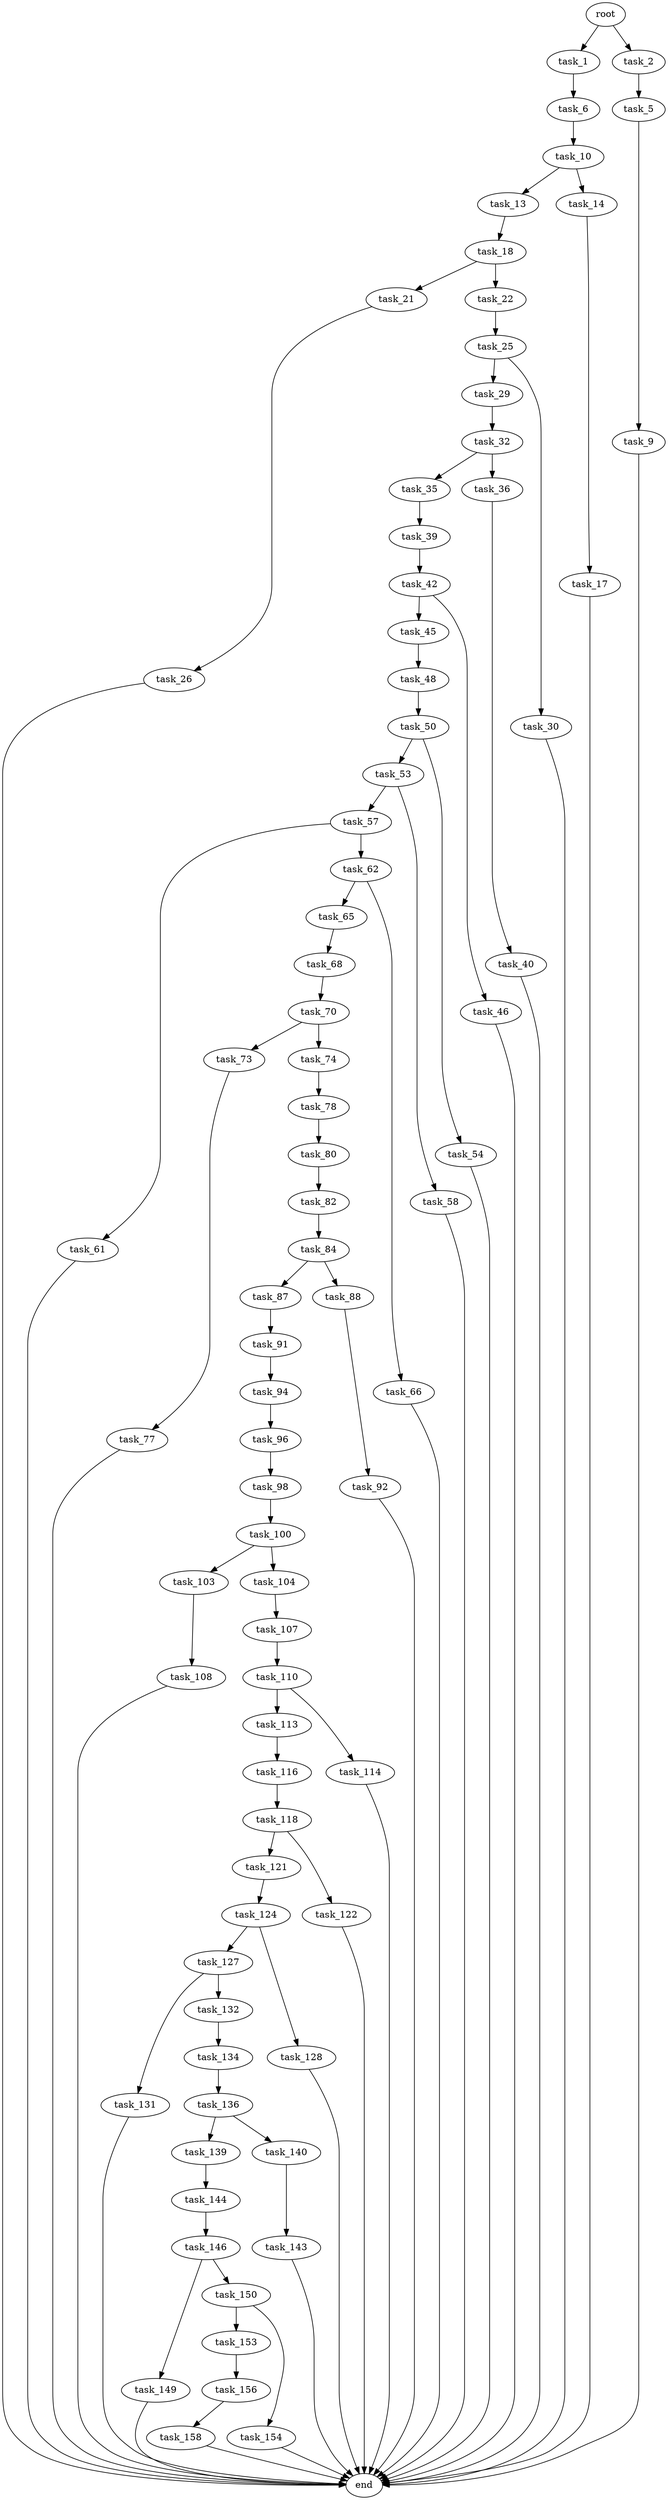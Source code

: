 digraph G {
  root [size="0.000000"];
  task_1 [size="1073741824000.000000"];
  task_2 [size="2020790224.000000"];
  task_5 [size="744095172488.000000"];
  task_6 [size="28991029248.000000"];
  task_9 [size="26609280627.000000"];
  task_10 [size="612236683.000000"];
  task_13 [size="97980294249.000000"];
  task_14 [size="49441823071.000000"];
  task_17 [size="12622706902.000000"];
  task_18 [size="1598368562.000000"];
  task_21 [size="585003981377.000000"];
  task_22 [size="549755813888.000000"];
  task_25 [size="889380029436.000000"];
  task_26 [size="59113386152.000000"];
  task_29 [size="10399433947.000000"];
  task_30 [size="3464801372.000000"];
  task_32 [size="231928233984.000000"];
  task_35 [size="953996592339.000000"];
  task_36 [size="15947893460.000000"];
  task_39 [size="1947534836.000000"];
  task_40 [size="8589934592.000000"];
  task_42 [size="681154957628.000000"];
  task_45 [size="68719476736.000000"];
  task_46 [size="28991029248.000000"];
  task_48 [size="1510200177.000000"];
  task_50 [size="755520371160.000000"];
  task_53 [size="68719476736.000000"];
  task_54 [size="12834683066.000000"];
  task_57 [size="368293445632.000000"];
  task_58 [size="12801168039.000000"];
  task_61 [size="782757789696.000000"];
  task_62 [size="286362591.000000"];
  task_65 [size="4830688204.000000"];
  task_66 [size="83940354349.000000"];
  task_68 [size="263450945650.000000"];
  task_70 [size="134217728000.000000"];
  task_73 [size="168435580684.000000"];
  task_74 [size="395817882741.000000"];
  task_77 [size="782757789696.000000"];
  task_78 [size="8589934592.000000"];
  task_80 [size="841248394951.000000"];
  task_82 [size="802742432416.000000"];
  task_84 [size="26363440379.000000"];
  task_87 [size="128321443387.000000"];
  task_88 [size="36698708746.000000"];
  task_91 [size="305062320004.000000"];
  task_92 [size="278694246912.000000"];
  task_94 [size="134217728000.000000"];
  task_96 [size="134217728000.000000"];
  task_98 [size="68719476736.000000"];
  task_100 [size="297688987495.000000"];
  task_103 [size="198730422033.000000"];
  task_104 [size="313108256963.000000"];
  task_107 [size="851241566220.000000"];
  task_108 [size="231928233984.000000"];
  task_110 [size="37442551281.000000"];
  task_113 [size="368293445632.000000"];
  task_114 [size="3963208640.000000"];
  task_116 [size="485928340061.000000"];
  task_118 [size="134217728000.000000"];
  task_121 [size="26774308003.000000"];
  task_122 [size="782757789696.000000"];
  task_124 [size="782757789696.000000"];
  task_127 [size="1347310729.000000"];
  task_128 [size="14879338179.000000"];
  task_131 [size="9706387609.000000"];
  task_132 [size="607683530290.000000"];
  task_134 [size="158631671425.000000"];
  task_136 [size="4205260527.000000"];
  task_139 [size="134217728000.000000"];
  task_140 [size="1062040636865.000000"];
  task_143 [size="10210283195.000000"];
  task_144 [size="1911195402.000000"];
  task_146 [size="2349310361.000000"];
  task_149 [size="1767201302.000000"];
  task_150 [size="16479778135.000000"];
  task_153 [size="6416163302.000000"];
  task_154 [size="871625937537.000000"];
  task_156 [size="1035696726.000000"];
  task_158 [size="310373602.000000"];
  end [size="0.000000"];

  root -> task_1 [size="1.000000"];
  root -> task_2 [size="1.000000"];
  task_1 -> task_6 [size="838860800.000000"];
  task_2 -> task_5 [size="75497472.000000"];
  task_5 -> task_9 [size="536870912.000000"];
  task_6 -> task_10 [size="75497472.000000"];
  task_9 -> end [size="1.000000"];
  task_10 -> task_13 [size="75497472.000000"];
  task_10 -> task_14 [size="75497472.000000"];
  task_13 -> task_18 [size="301989888.000000"];
  task_14 -> task_17 [size="75497472.000000"];
  task_17 -> end [size="1.000000"];
  task_18 -> task_21 [size="134217728.000000"];
  task_18 -> task_22 [size="134217728.000000"];
  task_21 -> task_26 [size="411041792.000000"];
  task_22 -> task_25 [size="536870912.000000"];
  task_25 -> task_29 [size="679477248.000000"];
  task_25 -> task_30 [size="679477248.000000"];
  task_26 -> end [size="1.000000"];
  task_29 -> task_32 [size="209715200.000000"];
  task_30 -> end [size="1.000000"];
  task_32 -> task_35 [size="301989888.000000"];
  task_32 -> task_36 [size="301989888.000000"];
  task_35 -> task_39 [size="679477248.000000"];
  task_36 -> task_40 [size="411041792.000000"];
  task_39 -> task_42 [size="75497472.000000"];
  task_40 -> end [size="1.000000"];
  task_42 -> task_45 [size="679477248.000000"];
  task_42 -> task_46 [size="679477248.000000"];
  task_45 -> task_48 [size="134217728.000000"];
  task_46 -> end [size="1.000000"];
  task_48 -> task_50 [size="134217728.000000"];
  task_50 -> task_53 [size="679477248.000000"];
  task_50 -> task_54 [size="679477248.000000"];
  task_53 -> task_57 [size="134217728.000000"];
  task_53 -> task_58 [size="134217728.000000"];
  task_54 -> end [size="1.000000"];
  task_57 -> task_61 [size="411041792.000000"];
  task_57 -> task_62 [size="411041792.000000"];
  task_58 -> end [size="1.000000"];
  task_61 -> end [size="1.000000"];
  task_62 -> task_65 [size="33554432.000000"];
  task_62 -> task_66 [size="33554432.000000"];
  task_65 -> task_68 [size="134217728.000000"];
  task_66 -> end [size="1.000000"];
  task_68 -> task_70 [size="209715200.000000"];
  task_70 -> task_73 [size="209715200.000000"];
  task_70 -> task_74 [size="209715200.000000"];
  task_73 -> task_77 [size="209715200.000000"];
  task_74 -> task_78 [size="679477248.000000"];
  task_77 -> end [size="1.000000"];
  task_78 -> task_80 [size="33554432.000000"];
  task_80 -> task_82 [size="536870912.000000"];
  task_82 -> task_84 [size="838860800.000000"];
  task_84 -> task_87 [size="33554432.000000"];
  task_84 -> task_88 [size="33554432.000000"];
  task_87 -> task_91 [size="209715200.000000"];
  task_88 -> task_92 [size="838860800.000000"];
  task_91 -> task_94 [size="838860800.000000"];
  task_92 -> end [size="1.000000"];
  task_94 -> task_96 [size="209715200.000000"];
  task_96 -> task_98 [size="209715200.000000"];
  task_98 -> task_100 [size="134217728.000000"];
  task_100 -> task_103 [size="838860800.000000"];
  task_100 -> task_104 [size="838860800.000000"];
  task_103 -> task_108 [size="134217728.000000"];
  task_104 -> task_107 [size="301989888.000000"];
  task_107 -> task_110 [size="679477248.000000"];
  task_108 -> end [size="1.000000"];
  task_110 -> task_113 [size="838860800.000000"];
  task_110 -> task_114 [size="838860800.000000"];
  task_113 -> task_116 [size="411041792.000000"];
  task_114 -> end [size="1.000000"];
  task_116 -> task_118 [size="301989888.000000"];
  task_118 -> task_121 [size="209715200.000000"];
  task_118 -> task_122 [size="209715200.000000"];
  task_121 -> task_124 [size="33554432.000000"];
  task_122 -> end [size="1.000000"];
  task_124 -> task_127 [size="679477248.000000"];
  task_124 -> task_128 [size="679477248.000000"];
  task_127 -> task_131 [size="33554432.000000"];
  task_127 -> task_132 [size="33554432.000000"];
  task_128 -> end [size="1.000000"];
  task_131 -> end [size="1.000000"];
  task_132 -> task_134 [size="411041792.000000"];
  task_134 -> task_136 [size="134217728.000000"];
  task_136 -> task_139 [size="209715200.000000"];
  task_136 -> task_140 [size="209715200.000000"];
  task_139 -> task_144 [size="209715200.000000"];
  task_140 -> task_143 [size="838860800.000000"];
  task_143 -> end [size="1.000000"];
  task_144 -> task_146 [size="33554432.000000"];
  task_146 -> task_149 [size="209715200.000000"];
  task_146 -> task_150 [size="209715200.000000"];
  task_149 -> end [size="1.000000"];
  task_150 -> task_153 [size="411041792.000000"];
  task_150 -> task_154 [size="411041792.000000"];
  task_153 -> task_156 [size="134217728.000000"];
  task_154 -> end [size="1.000000"];
  task_156 -> task_158 [size="33554432.000000"];
  task_158 -> end [size="1.000000"];
}
